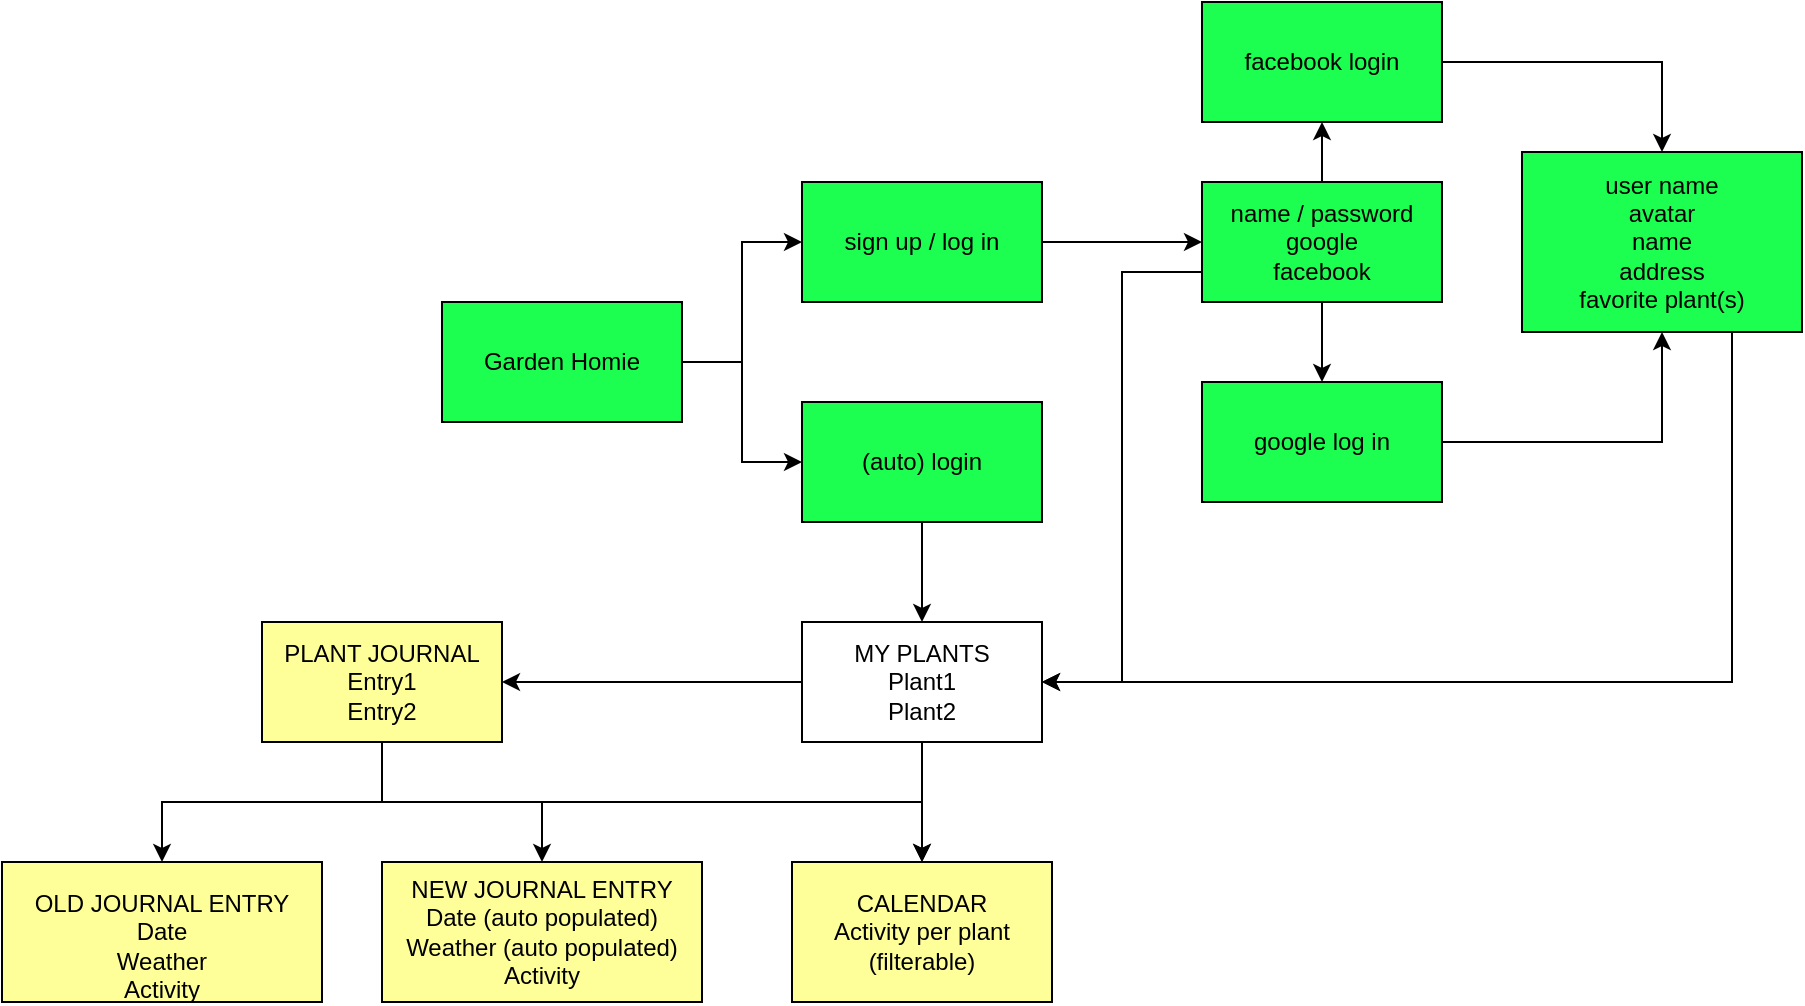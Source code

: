 <mxfile version="14.4.9" type="github">
  <diagram id="CQyOexqPq6gr7FJSv8FF" name="Page-1">
    <mxGraphModel dx="2444" dy="1886" grid="1" gridSize="10" guides="1" tooltips="1" connect="1" arrows="1" fold="1" page="1" pageScale="1" pageWidth="850" pageHeight="1100" math="0" shadow="0">
      <root>
        <mxCell id="0" />
        <mxCell id="1" parent="0" />
        <mxCell id="XGdDNyjExfLadk1-2Jc7-18" value="" style="edgeStyle=orthogonalEdgeStyle;rounded=0;orthogonalLoop=1;jettySize=auto;html=1;" edge="1" parent="1" source="XGdDNyjExfLadk1-2Jc7-1" target="XGdDNyjExfLadk1-2Jc7-17">
          <mxGeometry relative="1" as="geometry" />
        </mxCell>
        <mxCell id="XGdDNyjExfLadk1-2Jc7-1" value="(auto) login" style="rounded=0;whiteSpace=wrap;html=1;fillColor=#1CFF51;" vertex="1" parent="1">
          <mxGeometry x="240" y="170" width="120" height="60" as="geometry" />
        </mxCell>
        <mxCell id="XGdDNyjExfLadk1-2Jc7-8" value="" style="edgeStyle=orthogonalEdgeStyle;rounded=0;orthogonalLoop=1;jettySize=auto;html=1;" edge="1" parent="1" source="XGdDNyjExfLadk1-2Jc7-2" target="XGdDNyjExfLadk1-2Jc7-3">
          <mxGeometry relative="1" as="geometry" />
        </mxCell>
        <mxCell id="XGdDNyjExfLadk1-2Jc7-2" value="sign up / log in" style="rounded=0;whiteSpace=wrap;html=1;fillColor=#1CFF51;" vertex="1" parent="1">
          <mxGeometry x="240" y="60" width="120" height="60" as="geometry" />
        </mxCell>
        <mxCell id="XGdDNyjExfLadk1-2Jc7-9" value="" style="edgeStyle=orthogonalEdgeStyle;rounded=0;orthogonalLoop=1;jettySize=auto;html=1;" edge="1" parent="1" source="XGdDNyjExfLadk1-2Jc7-3" target="XGdDNyjExfLadk1-2Jc7-5">
          <mxGeometry relative="1" as="geometry" />
        </mxCell>
        <mxCell id="XGdDNyjExfLadk1-2Jc7-10" value="" style="edgeStyle=orthogonalEdgeStyle;rounded=0;orthogonalLoop=1;jettySize=auto;html=1;" edge="1" parent="1" source="XGdDNyjExfLadk1-2Jc7-3" target="XGdDNyjExfLadk1-2Jc7-4">
          <mxGeometry relative="1" as="geometry" />
        </mxCell>
        <mxCell id="XGdDNyjExfLadk1-2Jc7-23" style="edgeStyle=orthogonalEdgeStyle;rounded=0;orthogonalLoop=1;jettySize=auto;html=1;exitX=0;exitY=0.75;exitDx=0;exitDy=0;entryX=1;entryY=0.5;entryDx=0;entryDy=0;" edge="1" parent="1" source="XGdDNyjExfLadk1-2Jc7-3" target="XGdDNyjExfLadk1-2Jc7-17">
          <mxGeometry relative="1" as="geometry" />
        </mxCell>
        <mxCell id="XGdDNyjExfLadk1-2Jc7-3" value="&lt;div&gt;name / password &lt;br&gt;&lt;/div&gt;&lt;div&gt;google&lt;/div&gt;&lt;div&gt;facebook&lt;br&gt;&lt;/div&gt;" style="rounded=0;whiteSpace=wrap;html=1;fillColor=#1CFF51;" vertex="1" parent="1">
          <mxGeometry x="440" y="60" width="120" height="60" as="geometry" />
        </mxCell>
        <mxCell id="XGdDNyjExfLadk1-2Jc7-16" style="edgeStyle=orthogonalEdgeStyle;rounded=0;orthogonalLoop=1;jettySize=auto;html=1;exitX=1;exitY=0.5;exitDx=0;exitDy=0;entryX=0.5;entryY=1;entryDx=0;entryDy=0;" edge="1" parent="1" source="XGdDNyjExfLadk1-2Jc7-4" target="XGdDNyjExfLadk1-2Jc7-6">
          <mxGeometry relative="1" as="geometry" />
        </mxCell>
        <mxCell id="XGdDNyjExfLadk1-2Jc7-4" value="google log in" style="rounded=0;whiteSpace=wrap;html=1;fillColor=#1CFF51;" vertex="1" parent="1">
          <mxGeometry x="440" y="160" width="120" height="60" as="geometry" />
        </mxCell>
        <mxCell id="XGdDNyjExfLadk1-2Jc7-14" style="edgeStyle=orthogonalEdgeStyle;rounded=0;orthogonalLoop=1;jettySize=auto;html=1;exitX=1;exitY=0.5;exitDx=0;exitDy=0;entryX=0.5;entryY=0;entryDx=0;entryDy=0;" edge="1" parent="1" source="XGdDNyjExfLadk1-2Jc7-5" target="XGdDNyjExfLadk1-2Jc7-6">
          <mxGeometry relative="1" as="geometry" />
        </mxCell>
        <mxCell id="XGdDNyjExfLadk1-2Jc7-5" value="facebook login" style="rounded=0;whiteSpace=wrap;html=1;fillColor=#1CFF51;" vertex="1" parent="1">
          <mxGeometry x="440" y="-30" width="120" height="60" as="geometry" />
        </mxCell>
        <mxCell id="XGdDNyjExfLadk1-2Jc7-22" style="edgeStyle=orthogonalEdgeStyle;rounded=0;orthogonalLoop=1;jettySize=auto;html=1;exitX=0.75;exitY=1;exitDx=0;exitDy=0;entryX=1;entryY=0.5;entryDx=0;entryDy=0;" edge="1" parent="1" source="XGdDNyjExfLadk1-2Jc7-6" target="XGdDNyjExfLadk1-2Jc7-17">
          <mxGeometry relative="1" as="geometry" />
        </mxCell>
        <mxCell id="XGdDNyjExfLadk1-2Jc7-6" value="&lt;div&gt;user name&lt;/div&gt;&lt;div&gt;avatar&lt;br&gt;&lt;/div&gt;&lt;div&gt;name&lt;/div&gt;&lt;div&gt;address&lt;/div&gt;&lt;div&gt;favorite plant(s)&lt;/div&gt;" style="rounded=0;whiteSpace=wrap;html=1;fillColor=#1CFF51;" vertex="1" parent="1">
          <mxGeometry x="600" y="45" width="140" height="90" as="geometry" />
        </mxCell>
        <mxCell id="XGdDNyjExfLadk1-2Jc7-12" value="" style="edgeStyle=orthogonalEdgeStyle;rounded=0;orthogonalLoop=1;jettySize=auto;html=1;" edge="1" parent="1" source="XGdDNyjExfLadk1-2Jc7-11" target="XGdDNyjExfLadk1-2Jc7-1">
          <mxGeometry relative="1" as="geometry" />
        </mxCell>
        <mxCell id="XGdDNyjExfLadk1-2Jc7-13" style="edgeStyle=orthogonalEdgeStyle;rounded=0;orthogonalLoop=1;jettySize=auto;html=1;exitX=1;exitY=0.5;exitDx=0;exitDy=0;entryX=0;entryY=0.5;entryDx=0;entryDy=0;" edge="1" parent="1" source="XGdDNyjExfLadk1-2Jc7-11" target="XGdDNyjExfLadk1-2Jc7-2">
          <mxGeometry relative="1" as="geometry" />
        </mxCell>
        <mxCell id="XGdDNyjExfLadk1-2Jc7-11" value="Garden Homie" style="rounded=0;whiteSpace=wrap;html=1;fillColor=#1CFF51;" vertex="1" parent="1">
          <mxGeometry x="60" y="120" width="120" height="60" as="geometry" />
        </mxCell>
        <mxCell id="XGdDNyjExfLadk1-2Jc7-25" value="" style="edgeStyle=orthogonalEdgeStyle;rounded=0;orthogonalLoop=1;jettySize=auto;html=1;" edge="1" parent="1" source="XGdDNyjExfLadk1-2Jc7-17" target="XGdDNyjExfLadk1-2Jc7-24">
          <mxGeometry relative="1" as="geometry" />
        </mxCell>
        <mxCell id="XGdDNyjExfLadk1-2Jc7-32" style="edgeStyle=orthogonalEdgeStyle;rounded=0;orthogonalLoop=1;jettySize=auto;html=1;exitX=0.5;exitY=1;exitDx=0;exitDy=0;entryX=0.5;entryY=0;entryDx=0;entryDy=0;" edge="1" parent="1" source="XGdDNyjExfLadk1-2Jc7-17" target="XGdDNyjExfLadk1-2Jc7-30">
          <mxGeometry relative="1" as="geometry" />
        </mxCell>
        <mxCell id="XGdDNyjExfLadk1-2Jc7-17" value="&lt;div&gt;MY PLANTS&lt;/div&gt;&lt;div&gt;Plant1&lt;/div&gt;&lt;div&gt;Plant2&lt;br&gt;&lt;/div&gt;" style="rounded=0;whiteSpace=wrap;html=1;" vertex="1" parent="1">
          <mxGeometry x="240" y="280" width="120" height="60" as="geometry" />
        </mxCell>
        <mxCell id="XGdDNyjExfLadk1-2Jc7-27" value="" style="edgeStyle=orthogonalEdgeStyle;rounded=0;orthogonalLoop=1;jettySize=auto;html=1;" edge="1" parent="1" source="XGdDNyjExfLadk1-2Jc7-24" target="XGdDNyjExfLadk1-2Jc7-26">
          <mxGeometry relative="1" as="geometry" />
        </mxCell>
        <mxCell id="XGdDNyjExfLadk1-2Jc7-29" style="edgeStyle=orthogonalEdgeStyle;rounded=0;orthogonalLoop=1;jettySize=auto;html=1;exitX=0.5;exitY=1;exitDx=0;exitDy=0;entryX=0.5;entryY=0;entryDx=0;entryDy=0;" edge="1" parent="1" source="XGdDNyjExfLadk1-2Jc7-24" target="XGdDNyjExfLadk1-2Jc7-28">
          <mxGeometry relative="1" as="geometry" />
        </mxCell>
        <mxCell id="XGdDNyjExfLadk1-2Jc7-31" style="edgeStyle=orthogonalEdgeStyle;rounded=0;orthogonalLoop=1;jettySize=auto;html=1;exitX=0.5;exitY=1;exitDx=0;exitDy=0;" edge="1" parent="1" source="XGdDNyjExfLadk1-2Jc7-24" target="XGdDNyjExfLadk1-2Jc7-30">
          <mxGeometry relative="1" as="geometry" />
        </mxCell>
        <mxCell id="XGdDNyjExfLadk1-2Jc7-24" value="&lt;div&gt;PLANT JOURNAL&lt;/div&gt;&lt;div&gt;Entry1&lt;/div&gt;&lt;div&gt;Entry2&lt;br&gt;&lt;/div&gt;" style="rounded=0;whiteSpace=wrap;html=1;fillColor=#FFFF99;" vertex="1" parent="1">
          <mxGeometry x="-30" y="280" width="120" height="60" as="geometry" />
        </mxCell>
        <mxCell id="XGdDNyjExfLadk1-2Jc7-26" value="&amp;nbsp;&lt;br&gt;&lt;div&gt;OLD JOURNAL ENTRY&lt;br&gt;&lt;/div&gt;&lt;div&gt;Date&lt;/div&gt;&lt;div&gt;Weather&lt;/div&gt;&lt;div&gt;Activity&lt;br&gt;&lt;/div&gt;" style="rounded=0;whiteSpace=wrap;html=1;fillColor=#FFFF99;" vertex="1" parent="1">
          <mxGeometry x="-160" y="400" width="160" height="70" as="geometry" />
        </mxCell>
        <mxCell id="XGdDNyjExfLadk1-2Jc7-28" value="&lt;div&gt;NEW JOURNAL ENTRY&lt;/div&gt;&lt;div&gt;Date (auto populated)&lt;br&gt;&lt;/div&gt;&lt;div&gt;Weather (auto populated)&lt;/div&gt;&lt;div&gt;Activity&lt;br&gt;&lt;/div&gt;" style="rounded=0;whiteSpace=wrap;html=1;fillColor=#FFFF99;" vertex="1" parent="1">
          <mxGeometry x="30" y="400" width="160" height="70" as="geometry" />
        </mxCell>
        <mxCell id="XGdDNyjExfLadk1-2Jc7-30" value="&lt;div&gt;CALENDAR&lt;br&gt;&lt;/div&gt;&lt;div&gt;Activity per plant (filterable)&lt;br&gt;&lt;/div&gt;" style="rounded=0;whiteSpace=wrap;html=1;fillColor=#FFFF99;" vertex="1" parent="1">
          <mxGeometry x="235" y="400" width="130" height="70" as="geometry" />
        </mxCell>
      </root>
    </mxGraphModel>
  </diagram>
</mxfile>
